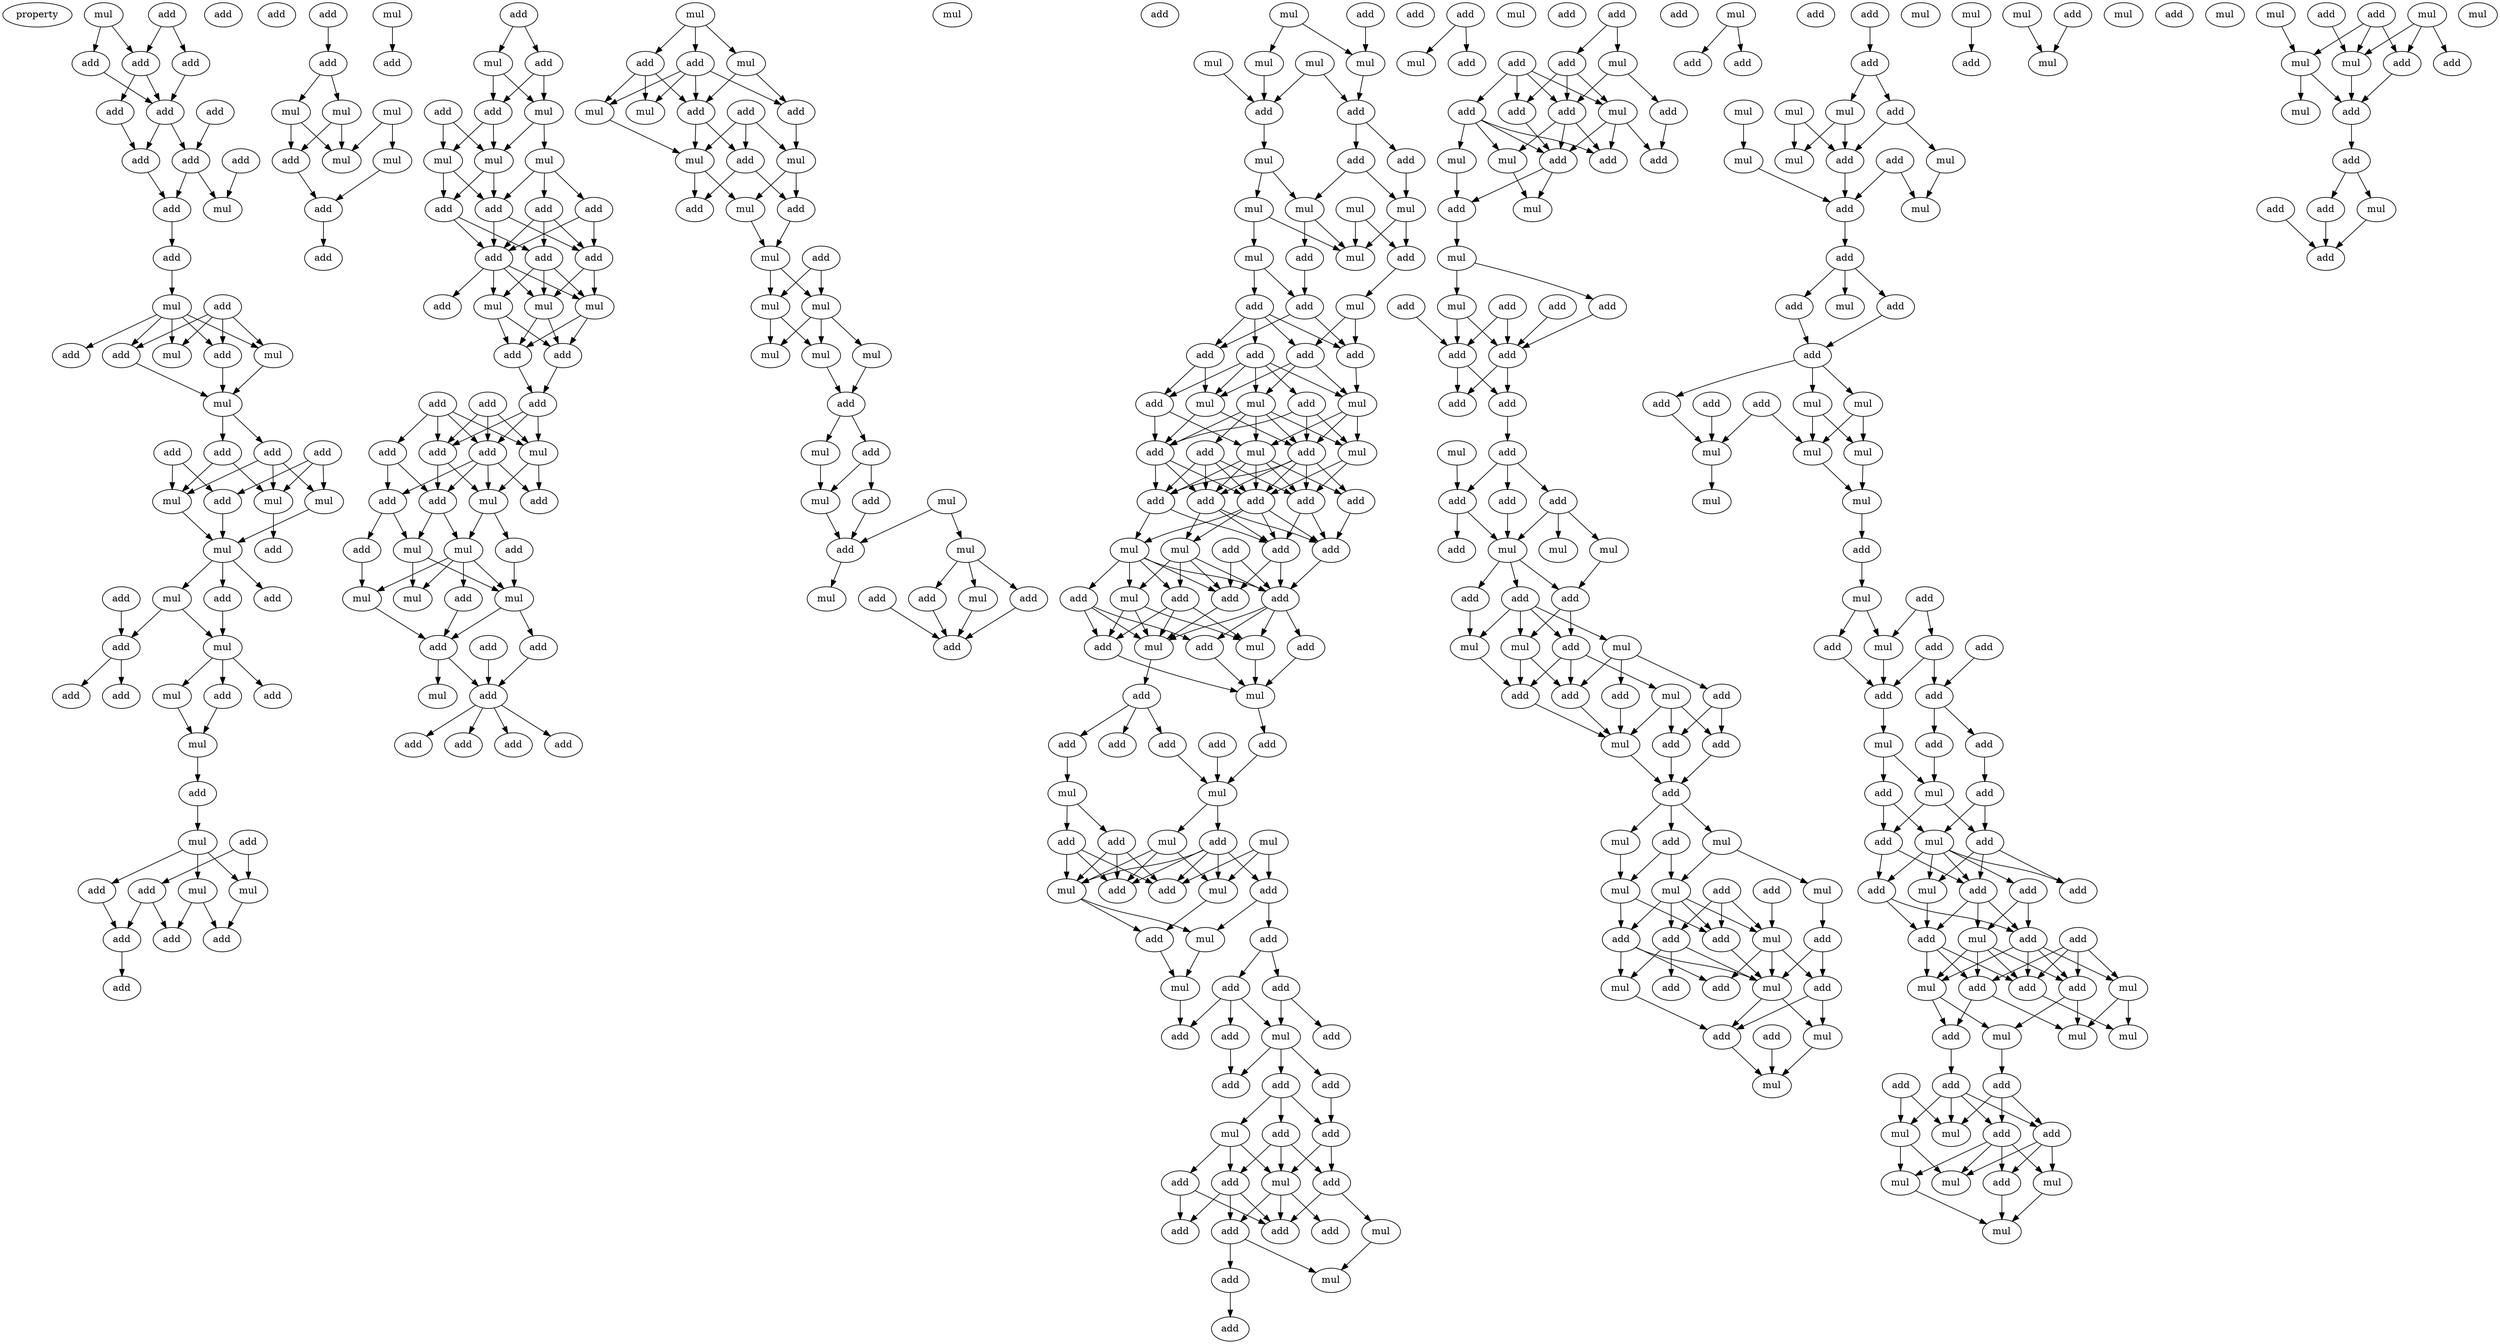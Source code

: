 digraph {
    node [fontcolor=black]
    property [mul=2,lf=1.8]
    0 [ label = add ];
    1 [ label = mul ];
    2 [ label = add ];
    3 [ label = add ];
    4 [ label = add ];
    5 [ label = add ];
    6 [ label = add ];
    7 [ label = add ];
    8 [ label = add ];
    9 [ label = add ];
    10 [ label = add ];
    11 [ label = add ];
    12 [ label = add ];
    13 [ label = mul ];
    14 [ label = add ];
    15 [ label = add ];
    16 [ label = mul ];
    17 [ label = add ];
    18 [ label = add ];
    19 [ label = mul ];
    20 [ label = add ];
    21 [ label = mul ];
    22 [ label = add ];
    23 [ label = mul ];
    24 [ label = add ];
    25 [ label = add ];
    26 [ label = add ];
    27 [ label = add ];
    28 [ label = add ];
    29 [ label = mul ];
    30 [ label = mul ];
    31 [ label = mul ];
    32 [ label = add ];
    33 [ label = mul ];
    34 [ label = mul ];
    35 [ label = add ];
    36 [ label = add ];
    37 [ label = add ];
    38 [ label = mul ];
    39 [ label = add ];
    40 [ label = add ];
    41 [ label = add ];
    42 [ label = mul ];
    43 [ label = add ];
    44 [ label = add ];
    45 [ label = mul ];
    46 [ label = add ];
    47 [ label = mul ];
    48 [ label = add ];
    49 [ label = mul ];
    50 [ label = add ];
    51 [ label = mul ];
    52 [ label = add ];
    53 [ label = add ];
    54 [ label = add ];
    55 [ label = add ];
    56 [ label = add ];
    57 [ label = add ];
    58 [ label = add ];
    59 [ label = mul ];
    60 [ label = mul ];
    61 [ label = mul ];
    62 [ label = mul ];
    63 [ label = add ];
    64 [ label = mul ];
    65 [ label = mul ];
    66 [ label = add ];
    67 [ label = add ];
    68 [ label = add ];
    69 [ label = add ];
    70 [ label = add ];
    71 [ label = mul ];
    72 [ label = add ];
    73 [ label = mul ];
    74 [ label = add ];
    75 [ label = mul ];
    76 [ label = mul ];
    77 [ label = mul ];
    78 [ label = add ];
    79 [ label = add ];
    80 [ label = add ];
    81 [ label = add ];
    82 [ label = add ];
    83 [ label = add ];
    84 [ label = add ];
    85 [ label = add ];
    86 [ label = mul ];
    87 [ label = mul ];
    88 [ label = mul ];
    89 [ label = add ];
    90 [ label = add ];
    91 [ label = add ];
    92 [ label = add ];
    93 [ label = add ];
    94 [ label = add ];
    95 [ label = add ];
    96 [ label = add ];
    97 [ label = mul ];
    98 [ label = add ];
    99 [ label = add ];
    100 [ label = add ];
    101 [ label = mul ];
    102 [ label = add ];
    103 [ label = mul ];
    104 [ label = add ];
    105 [ label = mul ];
    106 [ label = add ];
    107 [ label = mul ];
    108 [ label = mul ];
    109 [ label = mul ];
    110 [ label = add ];
    111 [ label = add ];
    112 [ label = add ];
    113 [ label = add ];
    114 [ label = mul ];
    115 [ label = add ];
    116 [ label = add ];
    117 [ label = add ];
    118 [ label = add ];
    119 [ label = mul ];
    120 [ label = add ];
    121 [ label = add ];
    122 [ label = mul ];
    123 [ label = mul ];
    124 [ label = mul ];
    125 [ label = add ];
    126 [ label = add ];
    127 [ label = add ];
    128 [ label = mul ];
    129 [ label = add ];
    130 [ label = mul ];
    131 [ label = mul ];
    132 [ label = add ];
    133 [ label = add ];
    134 [ label = add ];
    135 [ label = mul ];
    136 [ label = mul ];
    137 [ label = mul ];
    138 [ label = mul ];
    139 [ label = mul ];
    140 [ label = mul ];
    141 [ label = mul ];
    142 [ label = add ];
    143 [ label = mul ];
    144 [ label = add ];
    145 [ label = add ];
    146 [ label = add ];
    147 [ label = mul ];
    148 [ label = mul ];
    149 [ label = add ];
    150 [ label = mul ];
    151 [ label = add ];
    152 [ label = mul ];
    153 [ label = mul ];
    154 [ label = add ];
    155 [ label = add ];
    156 [ label = add ];
    157 [ label = add ];
    158 [ label = mul ];
    159 [ label = mul ];
    160 [ label = add ];
    161 [ label = mul ];
    162 [ label = mul ];
    163 [ label = mul ];
    164 [ label = add ];
    165 [ label = add ];
    166 [ label = add ];
    167 [ label = mul ];
    168 [ label = add ];
    169 [ label = mul ];
    170 [ label = mul ];
    171 [ label = mul ];
    172 [ label = mul ];
    173 [ label = add ];
    174 [ label = mul ];
    175 [ label = mul ];
    176 [ label = add ];
    177 [ label = mul ];
    178 [ label = add ];
    179 [ label = add ];
    180 [ label = add ];
    181 [ label = add ];
    182 [ label = add ];
    183 [ label = add ];
    184 [ label = mul ];
    185 [ label = add ];
    186 [ label = add ];
    187 [ label = mul ];
    188 [ label = mul ];
    189 [ label = mul ];
    190 [ label = add ];
    191 [ label = add ];
    192 [ label = mul ];
    193 [ label = add ];
    194 [ label = add ];
    195 [ label = add ];
    196 [ label = add ];
    197 [ label = add ];
    198 [ label = add ];
    199 [ label = add ];
    200 [ label = add ];
    201 [ label = mul ];
    202 [ label = mul ];
    203 [ label = add ];
    204 [ label = add ];
    205 [ label = mul ];
    206 [ label = add ];
    207 [ label = add ];
    208 [ label = add ];
    209 [ label = add ];
    210 [ label = add ];
    211 [ label = add ];
    212 [ label = mul ];
    213 [ label = mul ];
    214 [ label = mul ];
    215 [ label = add ];
    216 [ label = add ];
    217 [ label = add ];
    218 [ label = add ];
    219 [ label = add ];
    220 [ label = add ];
    221 [ label = mul ];
    222 [ label = mul ];
    223 [ label = add ];
    224 [ label = add ];
    225 [ label = mul ];
    226 [ label = add ];
    227 [ label = mul ];
    228 [ label = mul ];
    229 [ label = add ];
    230 [ label = add ];
    231 [ label = add ];
    232 [ label = mul ];
    233 [ label = add ];
    234 [ label = mul ];
    235 [ label = add ];
    236 [ label = mul ];
    237 [ label = add ];
    238 [ label = add ];
    239 [ label = mul ];
    240 [ label = add ];
    241 [ label = add ];
    242 [ label = add ];
    243 [ label = add ];
    244 [ label = add ];
    245 [ label = add ];
    246 [ label = add ];
    247 [ label = add ];
    248 [ label = mul ];
    249 [ label = add ];
    250 [ label = mul ];
    251 [ label = add ];
    252 [ label = add ];
    253 [ label = add ];
    254 [ label = add ];
    255 [ label = add ];
    256 [ label = mul ];
    257 [ label = add ];
    258 [ label = mul ];
    259 [ label = add ];
    260 [ label = add ];
    261 [ label = add ];
    262 [ label = mul ];
    263 [ label = mul ];
    264 [ label = add ];
    265 [ label = add ];
    266 [ label = add ];
    267 [ label = add ];
    268 [ label = add ];
    269 [ label = mul ];
    270 [ label = add ];
    271 [ label = mul ];
    272 [ label = add ];
    273 [ label = add ];
    274 [ label = add ];
    275 [ label = add ];
    276 [ label = add ];
    277 [ label = add ];
    278 [ label = mul ];
    279 [ label = mul ];
    280 [ label = add ];
    281 [ label = mul ];
    282 [ label = mul ];
    283 [ label = add ];
    284 [ label = add ];
    285 [ label = mul ];
    286 [ label = add ];
    287 [ label = add ];
    288 [ label = add ];
    289 [ label = add ];
    290 [ label = add ];
    291 [ label = add ];
    292 [ label = add ];
    293 [ label = add ];
    294 [ label = mul ];
    295 [ label = add ];
    296 [ label = add ];
    297 [ label = add ];
    298 [ label = mul ];
    299 [ label = add ];
    300 [ label = mul ];
    301 [ label = mul ];
    302 [ label = add ];
    303 [ label = add ];
    304 [ label = add ];
    305 [ label = mul ];
    306 [ label = add ];
    307 [ label = mul ];
    308 [ label = mul ];
    309 [ label = add ];
    310 [ label = mul ];
    311 [ label = add ];
    312 [ label = add ];
    313 [ label = add ];
    314 [ label = add ];
    315 [ label = add ];
    316 [ label = mul ];
    317 [ label = add ];
    318 [ label = mul ];
    319 [ label = mul ];
    320 [ label = add ];
    321 [ label = add ];
    322 [ label = mul ];
    323 [ label = add ];
    324 [ label = mul ];
    325 [ label = mul ];
    326 [ label = add ];
    327 [ label = add ];
    328 [ label = add ];
    329 [ label = add ];
    330 [ label = mul ];
    331 [ label = add ];
    332 [ label = mul ];
    333 [ label = add ];
    334 [ label = add ];
    335 [ label = mul ];
    336 [ label = add ];
    337 [ label = add ];
    338 [ label = mul ];
    339 [ label = mul ];
    340 [ label = mul ];
    341 [ label = add ];
    342 [ label = add ];
    343 [ label = add ];
    344 [ label = add ];
    345 [ label = add ];
    346 [ label = mul ];
    347 [ label = mul ];
    348 [ label = add ];
    349 [ label = mul ];
    350 [ label = add ];
    351 [ label = add ];
    352 [ label = mul ];
    353 [ label = mul ];
    354 [ label = mul ];
    355 [ label = mul ];
    356 [ label = add ];
    357 [ label = add ];
    358 [ label = add ];
    359 [ label = mul ];
    360 [ label = add ];
    361 [ label = mul ];
    362 [ label = add ];
    363 [ label = add ];
    364 [ label = add ];
    365 [ label = mul ];
    366 [ label = add ];
    367 [ label = mul ];
    368 [ label = mul ];
    369 [ label = mul ];
    370 [ label = mul ];
    371 [ label = mul ];
    372 [ label = mul ];
    373 [ label = add ];
    374 [ label = mul ];
    375 [ label = add ];
    376 [ label = add ];
    377 [ label = add ];
    378 [ label = add ];
    379 [ label = mul ];
    380 [ label = add ];
    381 [ label = add ];
    382 [ label = add ];
    383 [ label = add ];
    384 [ label = mul ];
    385 [ label = add ];
    386 [ label = mul ];
    387 [ label = add ];
    388 [ label = mul ];
    389 [ label = add ];
    390 [ label = add ];
    391 [ label = add ];
    392 [ label = add ];
    393 [ label = add ];
    394 [ label = mul ];
    395 [ label = add ];
    396 [ label = add ];
    397 [ label = add ];
    398 [ label = mul ];
    399 [ label = add ];
    400 [ label = add ];
    401 [ label = mul ];
    402 [ label = add ];
    403 [ label = mul ];
    404 [ label = add ];
    405 [ label = mul ];
    406 [ label = add ];
    407 [ label = mul ];
    408 [ label = mul ];
    409 [ label = add ];
    410 [ label = add ];
    411 [ label = add ];
    412 [ label = add ];
    413 [ label = mul ];
    414 [ label = add ];
    415 [ label = mul ];
    416 [ label = add ];
    417 [ label = mul ];
    418 [ label = mul ];
    419 [ label = mul ];
    420 [ label = mul ];
    421 [ label = mul ];
    422 [ label = add ];
    423 [ label = mul ];
    424 [ label = mul ];
    425 [ label = add ];
    426 [ label = add ];
    427 [ label = mul ];
    428 [ label = mul ];
    429 [ label = add ];
    430 [ label = mul ];
    431 [ label = add ];
    432 [ label = mul ];
    433 [ label = mul ];
    434 [ label = add ];
    435 [ label = mul ];
    436 [ label = add ];
    437 [ label = mul ];
    438 [ label = add ];
    439 [ label = add ];
    440 [ label = add ];
    441 [ label = mul ];
    442 [ label = add ];
    443 [ label = mul ];
    444 [ label = add ];
    0 -> 2 [ name = 0 ];
    0 -> 4 [ name = 1 ];
    1 -> 2 [ name = 2 ];
    1 -> 3 [ name = 3 ];
    2 -> 5 [ name = 4 ];
    2 -> 7 [ name = 5 ];
    3 -> 5 [ name = 6 ];
    4 -> 5 [ name = 7 ];
    5 -> 9 [ name = 8 ];
    5 -> 11 [ name = 9 ];
    6 -> 11 [ name = 10 ];
    7 -> 9 [ name = 11 ];
    9 -> 12 [ name = 12 ];
    10 -> 13 [ name = 13 ];
    11 -> 12 [ name = 14 ];
    11 -> 13 [ name = 15 ];
    12 -> 14 [ name = 16 ];
    14 -> 16 [ name = 17 ];
    15 -> 18 [ name = 18 ];
    15 -> 19 [ name = 19 ];
    15 -> 20 [ name = 20 ];
    15 -> 21 [ name = 21 ];
    16 -> 17 [ name = 22 ];
    16 -> 18 [ name = 23 ];
    16 -> 19 [ name = 24 ];
    16 -> 20 [ name = 25 ];
    16 -> 21 [ name = 26 ];
    18 -> 23 [ name = 27 ];
    20 -> 23 [ name = 28 ];
    21 -> 23 [ name = 29 ];
    23 -> 25 [ name = 30 ];
    23 -> 27 [ name = 31 ];
    24 -> 28 [ name = 32 ];
    24 -> 29 [ name = 33 ];
    25 -> 29 [ name = 34 ];
    25 -> 30 [ name = 35 ];
    25 -> 31 [ name = 36 ];
    26 -> 28 [ name = 37 ];
    26 -> 30 [ name = 38 ];
    26 -> 31 [ name = 39 ];
    27 -> 29 [ name = 40 ];
    27 -> 30 [ name = 41 ];
    28 -> 33 [ name = 42 ];
    29 -> 33 [ name = 43 ];
    30 -> 32 [ name = 44 ];
    31 -> 33 [ name = 45 ];
    33 -> 34 [ name = 46 ];
    33 -> 35 [ name = 47 ];
    33 -> 36 [ name = 48 ];
    34 -> 38 [ name = 49 ];
    34 -> 39 [ name = 50 ];
    35 -> 38 [ name = 51 ];
    37 -> 39 [ name = 52 ];
    38 -> 40 [ name = 53 ];
    38 -> 42 [ name = 54 ];
    38 -> 44 [ name = 55 ];
    39 -> 41 [ name = 56 ];
    39 -> 43 [ name = 57 ];
    42 -> 45 [ name = 58 ];
    44 -> 45 [ name = 59 ];
    45 -> 46 [ name = 60 ];
    46 -> 47 [ name = 61 ];
    47 -> 49 [ name = 62 ];
    47 -> 50 [ name = 63 ];
    47 -> 51 [ name = 64 ];
    48 -> 51 [ name = 65 ];
    48 -> 52 [ name = 66 ];
    49 -> 54 [ name = 67 ];
    49 -> 55 [ name = 68 ];
    50 -> 53 [ name = 69 ];
    51 -> 54 [ name = 70 ];
    52 -> 53 [ name = 71 ];
    52 -> 55 [ name = 72 ];
    53 -> 56 [ name = 73 ];
    57 -> 58 [ name = 74 ];
    58 -> 59 [ name = 75 ];
    58 -> 62 [ name = 76 ];
    59 -> 65 [ name = 77 ];
    59 -> 66 [ name = 78 ];
    60 -> 64 [ name = 79 ];
    60 -> 65 [ name = 80 ];
    61 -> 63 [ name = 81 ];
    62 -> 65 [ name = 82 ];
    62 -> 66 [ name = 83 ];
    64 -> 67 [ name = 84 ];
    66 -> 67 [ name = 85 ];
    67 -> 69 [ name = 86 ];
    68 -> 70 [ name = 87 ];
    68 -> 71 [ name = 88 ];
    70 -> 73 [ name = 89 ];
    70 -> 74 [ name = 90 ];
    71 -> 73 [ name = 91 ];
    71 -> 74 [ name = 92 ];
    72 -> 76 [ name = 93 ];
    72 -> 77 [ name = 94 ];
    73 -> 75 [ name = 95 ];
    73 -> 77 [ name = 96 ];
    74 -> 76 [ name = 97 ];
    74 -> 77 [ name = 98 ];
    75 -> 79 [ name = 99 ];
    75 -> 80 [ name = 100 ];
    75 -> 81 [ name = 101 ];
    76 -> 78 [ name = 102 ];
    76 -> 81 [ name = 103 ];
    77 -> 78 [ name = 104 ];
    77 -> 81 [ name = 105 ];
    78 -> 82 [ name = 106 ];
    78 -> 84 [ name = 107 ];
    79 -> 82 [ name = 108 ];
    79 -> 83 [ name = 109 ];
    80 -> 82 [ name = 110 ];
    80 -> 83 [ name = 111 ];
    80 -> 84 [ name = 112 ];
    81 -> 82 [ name = 113 ];
    81 -> 83 [ name = 114 ];
    82 -> 85 [ name = 115 ];
    82 -> 86 [ name = 116 ];
    82 -> 87 [ name = 117 ];
    82 -> 88 [ name = 118 ];
    83 -> 86 [ name = 119 ];
    83 -> 88 [ name = 120 ];
    84 -> 86 [ name = 121 ];
    84 -> 87 [ name = 122 ];
    84 -> 88 [ name = 123 ];
    86 -> 89 [ name = 124 ];
    86 -> 90 [ name = 125 ];
    87 -> 89 [ name = 126 ];
    87 -> 90 [ name = 127 ];
    88 -> 89 [ name = 128 ];
    88 -> 90 [ name = 129 ];
    89 -> 93 [ name = 130 ];
    90 -> 93 [ name = 131 ];
    91 -> 94 [ name = 132 ];
    91 -> 95 [ name = 133 ];
    91 -> 96 [ name = 134 ];
    91 -> 97 [ name = 135 ];
    92 -> 94 [ name = 136 ];
    92 -> 95 [ name = 137 ];
    92 -> 97 [ name = 138 ];
    93 -> 94 [ name = 139 ];
    93 -> 95 [ name = 140 ];
    93 -> 97 [ name = 141 ];
    94 -> 98 [ name = 142 ];
    94 -> 101 [ name = 143 ];
    95 -> 98 [ name = 144 ];
    95 -> 99 [ name = 145 ];
    95 -> 100 [ name = 146 ];
    95 -> 101 [ name = 147 ];
    96 -> 98 [ name = 148 ];
    96 -> 99 [ name = 149 ];
    97 -> 100 [ name = 150 ];
    97 -> 101 [ name = 151 ];
    98 -> 103 [ name = 152 ];
    98 -> 105 [ name = 153 ];
    99 -> 102 [ name = 154 ];
    99 -> 103 [ name = 155 ];
    101 -> 104 [ name = 156 ];
    101 -> 105 [ name = 157 ];
    102 -> 109 [ name = 158 ];
    103 -> 107 [ name = 159 ];
    103 -> 108 [ name = 160 ];
    104 -> 107 [ name = 161 ];
    105 -> 106 [ name = 162 ];
    105 -> 107 [ name = 163 ];
    105 -> 108 [ name = 164 ];
    105 -> 109 [ name = 165 ];
    106 -> 111 [ name = 166 ];
    107 -> 111 [ name = 167 ];
    107 -> 112 [ name = 168 ];
    109 -> 111 [ name = 169 ];
    110 -> 113 [ name = 170 ];
    111 -> 113 [ name = 171 ];
    111 -> 114 [ name = 172 ];
    112 -> 113 [ name = 173 ];
    113 -> 115 [ name = 174 ];
    113 -> 116 [ name = 175 ];
    113 -> 117 [ name = 176 ];
    113 -> 118 [ name = 177 ];
    119 -> 120 [ name = 178 ];
    119 -> 121 [ name = 179 ];
    119 -> 122 [ name = 180 ];
    120 -> 123 [ name = 181 ];
    120 -> 124 [ name = 182 ];
    120 -> 127 [ name = 183 ];
    121 -> 123 [ name = 184 ];
    121 -> 124 [ name = 185 ];
    121 -> 126 [ name = 186 ];
    121 -> 127 [ name = 187 ];
    122 -> 126 [ name = 188 ];
    122 -> 127 [ name = 189 ];
    124 -> 130 [ name = 190 ];
    125 -> 128 [ name = 191 ];
    125 -> 129 [ name = 192 ];
    125 -> 130 [ name = 193 ];
    126 -> 128 [ name = 194 ];
    127 -> 129 [ name = 195 ];
    127 -> 130 [ name = 196 ];
    128 -> 131 [ name = 197 ];
    128 -> 132 [ name = 198 ];
    129 -> 132 [ name = 199 ];
    129 -> 133 [ name = 200 ];
    130 -> 131 [ name = 201 ];
    130 -> 133 [ name = 202 ];
    131 -> 135 [ name = 203 ];
    132 -> 135 [ name = 204 ];
    134 -> 136 [ name = 205 ];
    134 -> 137 [ name = 206 ];
    135 -> 136 [ name = 207 ];
    135 -> 137 [ name = 208 ];
    136 -> 138 [ name = 209 ];
    136 -> 139 [ name = 210 ];
    136 -> 140 [ name = 211 ];
    137 -> 138 [ name = 212 ];
    137 -> 139 [ name = 213 ];
    138 -> 142 [ name = 214 ];
    140 -> 142 [ name = 215 ];
    142 -> 143 [ name = 216 ];
    142 -> 144 [ name = 217 ];
    143 -> 148 [ name = 218 ];
    144 -> 145 [ name = 219 ];
    144 -> 148 [ name = 220 ];
    145 -> 149 [ name = 221 ];
    147 -> 149 [ name = 222 ];
    147 -> 150 [ name = 223 ];
    148 -> 149 [ name = 224 ];
    149 -> 152 [ name = 225 ];
    150 -> 151 [ name = 226 ];
    150 -> 153 [ name = 227 ];
    150 -> 154 [ name = 228 ];
    151 -> 156 [ name = 229 ];
    153 -> 156 [ name = 230 ];
    154 -> 156 [ name = 231 ];
    155 -> 156 [ name = 232 ];
    157 -> 159 [ name = 233 ];
    158 -> 159 [ name = 234 ];
    158 -> 163 [ name = 235 ];
    159 -> 164 [ name = 236 ];
    161 -> 165 [ name = 237 ];
    162 -> 164 [ name = 238 ];
    162 -> 165 [ name = 239 ];
    163 -> 165 [ name = 240 ];
    164 -> 166 [ name = 241 ];
    164 -> 168 [ name = 242 ];
    165 -> 167 [ name = 243 ];
    166 -> 172 [ name = 244 ];
    167 -> 169 [ name = 245 ];
    167 -> 171 [ name = 246 ];
    168 -> 171 [ name = 247 ];
    168 -> 172 [ name = 248 ];
    169 -> 174 [ name = 249 ];
    169 -> 175 [ name = 250 ];
    170 -> 175 [ name = 251 ];
    170 -> 176 [ name = 252 ];
    171 -> 173 [ name = 253 ];
    171 -> 175 [ name = 254 ];
    172 -> 175 [ name = 255 ];
    172 -> 176 [ name = 256 ];
    173 -> 179 [ name = 257 ];
    174 -> 178 [ name = 258 ];
    174 -> 179 [ name = 259 ];
    176 -> 177 [ name = 260 ];
    177 -> 180 [ name = 261 ];
    177 -> 183 [ name = 262 ];
    178 -> 180 [ name = 263 ];
    178 -> 181 [ name = 264 ];
    178 -> 182 [ name = 265 ];
    178 -> 183 [ name = 266 ];
    179 -> 180 [ name = 267 ];
    179 -> 181 [ name = 268 ];
    180 -> 187 [ name = 269 ];
    181 -> 184 [ name = 270 ];
    181 -> 185 [ name = 271 ];
    182 -> 184 [ name = 272 ];
    182 -> 185 [ name = 273 ];
    182 -> 186 [ name = 274 ];
    182 -> 187 [ name = 275 ];
    182 -> 188 [ name = 276 ];
    183 -> 184 [ name = 277 ];
    183 -> 187 [ name = 278 ];
    183 -> 188 [ name = 279 ];
    184 -> 190 [ name = 280 ];
    184 -> 191 [ name = 281 ];
    185 -> 189 [ name = 282 ];
    185 -> 191 [ name = 283 ];
    186 -> 190 [ name = 284 ];
    186 -> 191 [ name = 285 ];
    186 -> 192 [ name = 286 ];
    187 -> 189 [ name = 287 ];
    187 -> 190 [ name = 288 ];
    187 -> 192 [ name = 289 ];
    188 -> 189 [ name = 290 ];
    188 -> 190 [ name = 291 ];
    188 -> 191 [ name = 292 ];
    188 -> 192 [ name = 293 ];
    188 -> 193 [ name = 294 ];
    189 -> 194 [ name = 295 ];
    189 -> 195 [ name = 296 ];
    189 -> 196 [ name = 297 ];
    189 -> 197 [ name = 298 ];
    189 -> 198 [ name = 299 ];
    190 -> 194 [ name = 300 ];
    190 -> 195 [ name = 301 ];
    190 -> 196 [ name = 302 ];
    190 -> 197 [ name = 303 ];
    190 -> 198 [ name = 304 ];
    191 -> 194 [ name = 305 ];
    191 -> 197 [ name = 306 ];
    191 -> 198 [ name = 307 ];
    192 -> 196 [ name = 308 ];
    192 -> 198 [ name = 309 ];
    193 -> 194 [ name = 310 ];
    193 -> 196 [ name = 311 ];
    193 -> 197 [ name = 312 ];
    193 -> 198 [ name = 313 ];
    194 -> 199 [ name = 314 ];
    194 -> 200 [ name = 315 ];
    194 -> 201 [ name = 316 ];
    195 -> 199 [ name = 317 ];
    196 -> 199 [ name = 318 ];
    196 -> 200 [ name = 319 ];
    197 -> 200 [ name = 320 ];
    197 -> 202 [ name = 321 ];
    198 -> 199 [ name = 322 ];
    198 -> 200 [ name = 323 ];
    198 -> 201 [ name = 324 ];
    198 -> 202 [ name = 325 ];
    199 -> 207 [ name = 326 ];
    200 -> 207 [ name = 327 ];
    200 -> 208 [ name = 328 ];
    201 -> 205 [ name = 329 ];
    201 -> 206 [ name = 330 ];
    201 -> 207 [ name = 331 ];
    201 -> 208 [ name = 332 ];
    202 -> 204 [ name = 333 ];
    202 -> 205 [ name = 334 ];
    202 -> 206 [ name = 335 ];
    202 -> 207 [ name = 336 ];
    202 -> 208 [ name = 337 ];
    203 -> 207 [ name = 338 ];
    203 -> 208 [ name = 339 ];
    204 -> 209 [ name = 340 ];
    204 -> 210 [ name = 341 ];
    204 -> 213 [ name = 342 ];
    205 -> 209 [ name = 343 ];
    205 -> 212 [ name = 344 ];
    205 -> 213 [ name = 345 ];
    206 -> 209 [ name = 346 ];
    206 -> 212 [ name = 347 ];
    206 -> 213 [ name = 348 ];
    207 -> 210 [ name = 349 ];
    207 -> 211 [ name = 350 ];
    207 -> 212 [ name = 351 ];
    207 -> 213 [ name = 352 ];
    208 -> 213 [ name = 353 ];
    209 -> 214 [ name = 354 ];
    210 -> 214 [ name = 355 ];
    211 -> 214 [ name = 356 ];
    212 -> 214 [ name = 357 ];
    213 -> 215 [ name = 358 ];
    214 -> 218 [ name = 359 ];
    215 -> 216 [ name = 360 ];
    215 -> 217 [ name = 361 ];
    215 -> 219 [ name = 362 ];
    217 -> 221 [ name = 363 ];
    218 -> 221 [ name = 364 ];
    219 -> 222 [ name = 365 ];
    220 -> 221 [ name = 366 ];
    221 -> 223 [ name = 367 ];
    221 -> 225 [ name = 368 ];
    222 -> 224 [ name = 369 ];
    222 -> 226 [ name = 370 ];
    223 -> 228 [ name = 371 ];
    223 -> 229 [ name = 372 ];
    223 -> 230 [ name = 373 ];
    223 -> 231 [ name = 374 ];
    223 -> 232 [ name = 375 ];
    224 -> 228 [ name = 376 ];
    224 -> 229 [ name = 377 ];
    224 -> 230 [ name = 378 ];
    225 -> 228 [ name = 379 ];
    225 -> 229 [ name = 380 ];
    225 -> 232 [ name = 381 ];
    226 -> 228 [ name = 382 ];
    226 -> 229 [ name = 383 ];
    226 -> 230 [ name = 384 ];
    227 -> 230 [ name = 385 ];
    227 -> 231 [ name = 386 ];
    227 -> 232 [ name = 387 ];
    228 -> 233 [ name = 388 ];
    228 -> 234 [ name = 389 ];
    231 -> 234 [ name = 390 ];
    231 -> 235 [ name = 391 ];
    232 -> 233 [ name = 392 ];
    233 -> 236 [ name = 393 ];
    234 -> 236 [ name = 394 ];
    235 -> 237 [ name = 395 ];
    235 -> 238 [ name = 396 ];
    236 -> 240 [ name = 397 ];
    237 -> 239 [ name = 398 ];
    237 -> 241 [ name = 399 ];
    238 -> 239 [ name = 400 ];
    238 -> 240 [ name = 401 ];
    238 -> 242 [ name = 402 ];
    239 -> 243 [ name = 403 ];
    239 -> 244 [ name = 404 ];
    239 -> 245 [ name = 405 ];
    242 -> 244 [ name = 406 ];
    243 -> 246 [ name = 407 ];
    245 -> 246 [ name = 408 ];
    245 -> 247 [ name = 409 ];
    245 -> 248 [ name = 410 ];
    246 -> 250 [ name = 411 ];
    246 -> 252 [ name = 412 ];
    247 -> 249 [ name = 413 ];
    247 -> 250 [ name = 414 ];
    247 -> 252 [ name = 415 ];
    248 -> 249 [ name = 416 ];
    248 -> 250 [ name = 417 ];
    248 -> 251 [ name = 418 ];
    249 -> 254 [ name = 419 ];
    249 -> 255 [ name = 420 ];
    249 -> 257 [ name = 421 ];
    250 -> 253 [ name = 422 ];
    250 -> 255 [ name = 423 ];
    250 -> 257 [ name = 424 ];
    251 -> 254 [ name = 425 ];
    251 -> 257 [ name = 426 ];
    252 -> 256 [ name = 427 ];
    252 -> 257 [ name = 428 ];
    255 -> 258 [ name = 429 ];
    255 -> 259 [ name = 430 ];
    256 -> 258 [ name = 431 ];
    259 -> 260 [ name = 432 ];
    261 -> 262 [ name = 433 ];
    261 -> 264 [ name = 434 ];
    266 -> 268 [ name = 435 ];
    266 -> 269 [ name = 436 ];
    267 -> 270 [ name = 437 ];
    267 -> 271 [ name = 438 ];
    267 -> 273 [ name = 439 ];
    267 -> 274 [ name = 440 ];
    268 -> 270 [ name = 441 ];
    268 -> 271 [ name = 442 ];
    268 -> 274 [ name = 443 ];
    269 -> 270 [ name = 444 ];
    269 -> 272 [ name = 445 ];
    270 -> 275 [ name = 446 ];
    270 -> 277 [ name = 447 ];
    270 -> 278 [ name = 448 ];
    271 -> 275 [ name = 449 ];
    271 -> 276 [ name = 450 ];
    271 -> 277 [ name = 451 ];
    272 -> 276 [ name = 452 ];
    273 -> 275 [ name = 453 ];
    273 -> 277 [ name = 454 ];
    273 -> 278 [ name = 455 ];
    273 -> 279 [ name = 456 ];
    274 -> 275 [ name = 457 ];
    275 -> 280 [ name = 458 ];
    275 -> 281 [ name = 459 ];
    278 -> 281 [ name = 460 ];
    279 -> 280 [ name = 461 ];
    280 -> 282 [ name = 462 ];
    282 -> 283 [ name = 463 ];
    282 -> 285 [ name = 464 ];
    283 -> 289 [ name = 465 ];
    284 -> 289 [ name = 466 ];
    285 -> 288 [ name = 467 ];
    285 -> 289 [ name = 468 ];
    286 -> 288 [ name = 469 ];
    286 -> 289 [ name = 470 ];
    287 -> 288 [ name = 471 ];
    288 -> 290 [ name = 472 ];
    288 -> 291 [ name = 473 ];
    289 -> 290 [ name = 474 ];
    289 -> 291 [ name = 475 ];
    290 -> 293 [ name = 476 ];
    293 -> 295 [ name = 477 ];
    293 -> 296 [ name = 478 ];
    293 -> 297 [ name = 479 ];
    294 -> 295 [ name = 480 ];
    295 -> 299 [ name = 481 ];
    295 -> 300 [ name = 482 ];
    296 -> 298 [ name = 483 ];
    296 -> 300 [ name = 484 ];
    296 -> 301 [ name = 485 ];
    297 -> 300 [ name = 486 ];
    300 -> 302 [ name = 487 ];
    300 -> 303 [ name = 488 ];
    300 -> 304 [ name = 489 ];
    301 -> 302 [ name = 490 ];
    302 -> 306 [ name = 491 ];
    302 -> 308 [ name = 492 ];
    303 -> 305 [ name = 493 ];
    304 -> 305 [ name = 494 ];
    304 -> 306 [ name = 495 ];
    304 -> 307 [ name = 496 ];
    304 -> 308 [ name = 497 ];
    305 -> 309 [ name = 498 ];
    306 -> 309 [ name = 499 ];
    306 -> 310 [ name = 500 ];
    306 -> 313 [ name = 501 ];
    307 -> 311 [ name = 502 ];
    307 -> 312 [ name = 503 ];
    307 -> 313 [ name = 504 ];
    308 -> 309 [ name = 505 ];
    308 -> 313 [ name = 506 ];
    309 -> 316 [ name = 507 ];
    310 -> 314 [ name = 508 ];
    310 -> 315 [ name = 509 ];
    310 -> 316 [ name = 510 ];
    311 -> 316 [ name = 511 ];
    312 -> 314 [ name = 512 ];
    312 -> 315 [ name = 513 ];
    313 -> 316 [ name = 514 ];
    314 -> 317 [ name = 515 ];
    315 -> 317 [ name = 516 ];
    316 -> 317 [ name = 517 ];
    317 -> 318 [ name = 518 ];
    317 -> 319 [ name = 519 ];
    317 -> 320 [ name = 520 ];
    318 -> 322 [ name = 521 ];
    319 -> 324 [ name = 522 ];
    319 -> 325 [ name = 523 ];
    320 -> 322 [ name = 524 ];
    320 -> 325 [ name = 525 ];
    321 -> 330 [ name = 526 ];
    322 -> 326 [ name = 527 ];
    322 -> 327 [ name = 528 ];
    323 -> 327 [ name = 529 ];
    323 -> 328 [ name = 530 ];
    323 -> 330 [ name = 531 ];
    324 -> 329 [ name = 532 ];
    325 -> 326 [ name = 533 ];
    325 -> 327 [ name = 534 ];
    325 -> 328 [ name = 535 ];
    325 -> 330 [ name = 536 ];
    326 -> 332 [ name = 537 ];
    326 -> 333 [ name = 538 ];
    326 -> 335 [ name = 539 ];
    327 -> 332 [ name = 540 ];
    328 -> 332 [ name = 541 ];
    328 -> 334 [ name = 542 ];
    328 -> 335 [ name = 543 ];
    329 -> 331 [ name = 544 ];
    329 -> 332 [ name = 545 ];
    330 -> 331 [ name = 546 ];
    330 -> 332 [ name = 547 ];
    330 -> 333 [ name = 548 ];
    331 -> 336 [ name = 549 ];
    331 -> 338 [ name = 550 ];
    332 -> 336 [ name = 551 ];
    332 -> 338 [ name = 552 ];
    335 -> 336 [ name = 553 ];
    336 -> 339 [ name = 554 ];
    337 -> 339 [ name = 555 ];
    338 -> 339 [ name = 556 ];
    340 -> 341 [ name = 557 ];
    340 -> 343 [ name = 558 ];
    344 -> 345 [ name = 559 ];
    345 -> 346 [ name = 560 ];
    345 -> 348 [ name = 561 ];
    346 -> 350 [ name = 562 ];
    346 -> 352 [ name = 563 ];
    347 -> 354 [ name = 564 ];
    348 -> 350 [ name = 565 ];
    348 -> 353 [ name = 566 ];
    349 -> 350 [ name = 567 ];
    349 -> 352 [ name = 568 ];
    350 -> 356 [ name = 569 ];
    351 -> 355 [ name = 570 ];
    351 -> 356 [ name = 571 ];
    353 -> 355 [ name = 572 ];
    354 -> 356 [ name = 573 ];
    356 -> 357 [ name = 574 ];
    357 -> 358 [ name = 575 ];
    357 -> 359 [ name = 576 ];
    357 -> 360 [ name = 577 ];
    358 -> 362 [ name = 578 ];
    360 -> 362 [ name = 579 ];
    362 -> 363 [ name = 580 ];
    362 -> 365 [ name = 581 ];
    362 -> 367 [ name = 582 ];
    363 -> 368 [ name = 583 ];
    364 -> 368 [ name = 584 ];
    364 -> 370 [ name = 585 ];
    365 -> 369 [ name = 586 ];
    365 -> 370 [ name = 587 ];
    366 -> 368 [ name = 588 ];
    367 -> 369 [ name = 589 ];
    367 -> 370 [ name = 590 ];
    368 -> 372 [ name = 591 ];
    369 -> 371 [ name = 592 ];
    370 -> 371 [ name = 593 ];
    371 -> 373 [ name = 594 ];
    373 -> 374 [ name = 595 ];
    374 -> 378 [ name = 596 ];
    374 -> 379 [ name = 597 ];
    375 -> 377 [ name = 598 ];
    375 -> 379 [ name = 599 ];
    376 -> 381 [ name = 600 ];
    377 -> 380 [ name = 601 ];
    377 -> 381 [ name = 602 ];
    378 -> 380 [ name = 603 ];
    379 -> 380 [ name = 604 ];
    380 -> 384 [ name = 605 ];
    381 -> 382 [ name = 606 ];
    381 -> 383 [ name = 607 ];
    382 -> 386 [ name = 608 ];
    383 -> 385 [ name = 609 ];
    384 -> 386 [ name = 610 ];
    384 -> 387 [ name = 611 ];
    385 -> 388 [ name = 612 ];
    385 -> 389 [ name = 613 ];
    386 -> 389 [ name = 614 ];
    386 -> 390 [ name = 615 ];
    387 -> 388 [ name = 616 ];
    387 -> 390 [ name = 617 ];
    388 -> 391 [ name = 618 ];
    388 -> 392 [ name = 619 ];
    388 -> 393 [ name = 620 ];
    388 -> 394 [ name = 621 ];
    388 -> 395 [ name = 622 ];
    389 -> 393 [ name = 623 ];
    389 -> 394 [ name = 624 ];
    389 -> 395 [ name = 625 ];
    390 -> 391 [ name = 626 ];
    390 -> 393 [ name = 627 ];
    391 -> 396 [ name = 628 ];
    391 -> 397 [ name = 629 ];
    392 -> 396 [ name = 630 ];
    392 -> 398 [ name = 631 ];
    393 -> 396 [ name = 632 ];
    393 -> 397 [ name = 633 ];
    393 -> 398 [ name = 634 ];
    394 -> 397 [ name = 635 ];
    396 -> 400 [ name = 636 ];
    396 -> 401 [ name = 637 ];
    396 -> 402 [ name = 638 ];
    396 -> 403 [ name = 639 ];
    397 -> 400 [ name = 640 ];
    397 -> 401 [ name = 641 ];
    397 -> 404 [ name = 642 ];
    398 -> 400 [ name = 643 ];
    398 -> 401 [ name = 644 ];
    398 -> 402 [ name = 645 ];
    398 -> 404 [ name = 646 ];
    399 -> 400 [ name = 647 ];
    399 -> 402 [ name = 648 ];
    399 -> 403 [ name = 649 ];
    399 -> 404 [ name = 650 ];
    400 -> 408 [ name = 651 ];
    401 -> 405 [ name = 652 ];
    401 -> 406 [ name = 653 ];
    402 -> 405 [ name = 654 ];
    402 -> 407 [ name = 655 ];
    403 -> 407 [ name = 656 ];
    403 -> 408 [ name = 657 ];
    404 -> 406 [ name = 658 ];
    404 -> 407 [ name = 659 ];
    405 -> 411 [ name = 660 ];
    406 -> 409 [ name = 661 ];
    409 -> 412 [ name = 662 ];
    409 -> 413 [ name = 663 ];
    409 -> 414 [ name = 664 ];
    409 -> 415 [ name = 665 ];
    410 -> 413 [ name = 666 ];
    410 -> 415 [ name = 667 ];
    411 -> 412 [ name = 668 ];
    411 -> 413 [ name = 669 ];
    411 -> 414 [ name = 670 ];
    412 -> 416 [ name = 671 ];
    412 -> 418 [ name = 672 ];
    412 -> 419 [ name = 673 ];
    414 -> 416 [ name = 674 ];
    414 -> 417 [ name = 675 ];
    414 -> 418 [ name = 676 ];
    414 -> 419 [ name = 677 ];
    415 -> 417 [ name = 678 ];
    415 -> 418 [ name = 679 ];
    416 -> 420 [ name = 680 ];
    417 -> 420 [ name = 681 ];
    419 -> 420 [ name = 682 ];
    421 -> 422 [ name = 683 ];
    423 -> 427 [ name = 684 ];
    426 -> 427 [ name = 685 ];
    429 -> 435 [ name = 686 ];
    430 -> 433 [ name = 687 ];
    431 -> 433 [ name = 688 ];
    431 -> 435 [ name = 689 ];
    431 -> 436 [ name = 690 ];
    432 -> 434 [ name = 691 ];
    432 -> 435 [ name = 692 ];
    432 -> 436 [ name = 693 ];
    433 -> 437 [ name = 694 ];
    433 -> 438 [ name = 695 ];
    435 -> 438 [ name = 696 ];
    436 -> 438 [ name = 697 ];
    438 -> 439 [ name = 698 ];
    439 -> 441 [ name = 699 ];
    439 -> 442 [ name = 700 ];
    440 -> 444 [ name = 701 ];
    441 -> 444 [ name = 702 ];
    442 -> 444 [ name = 703 ];
}
